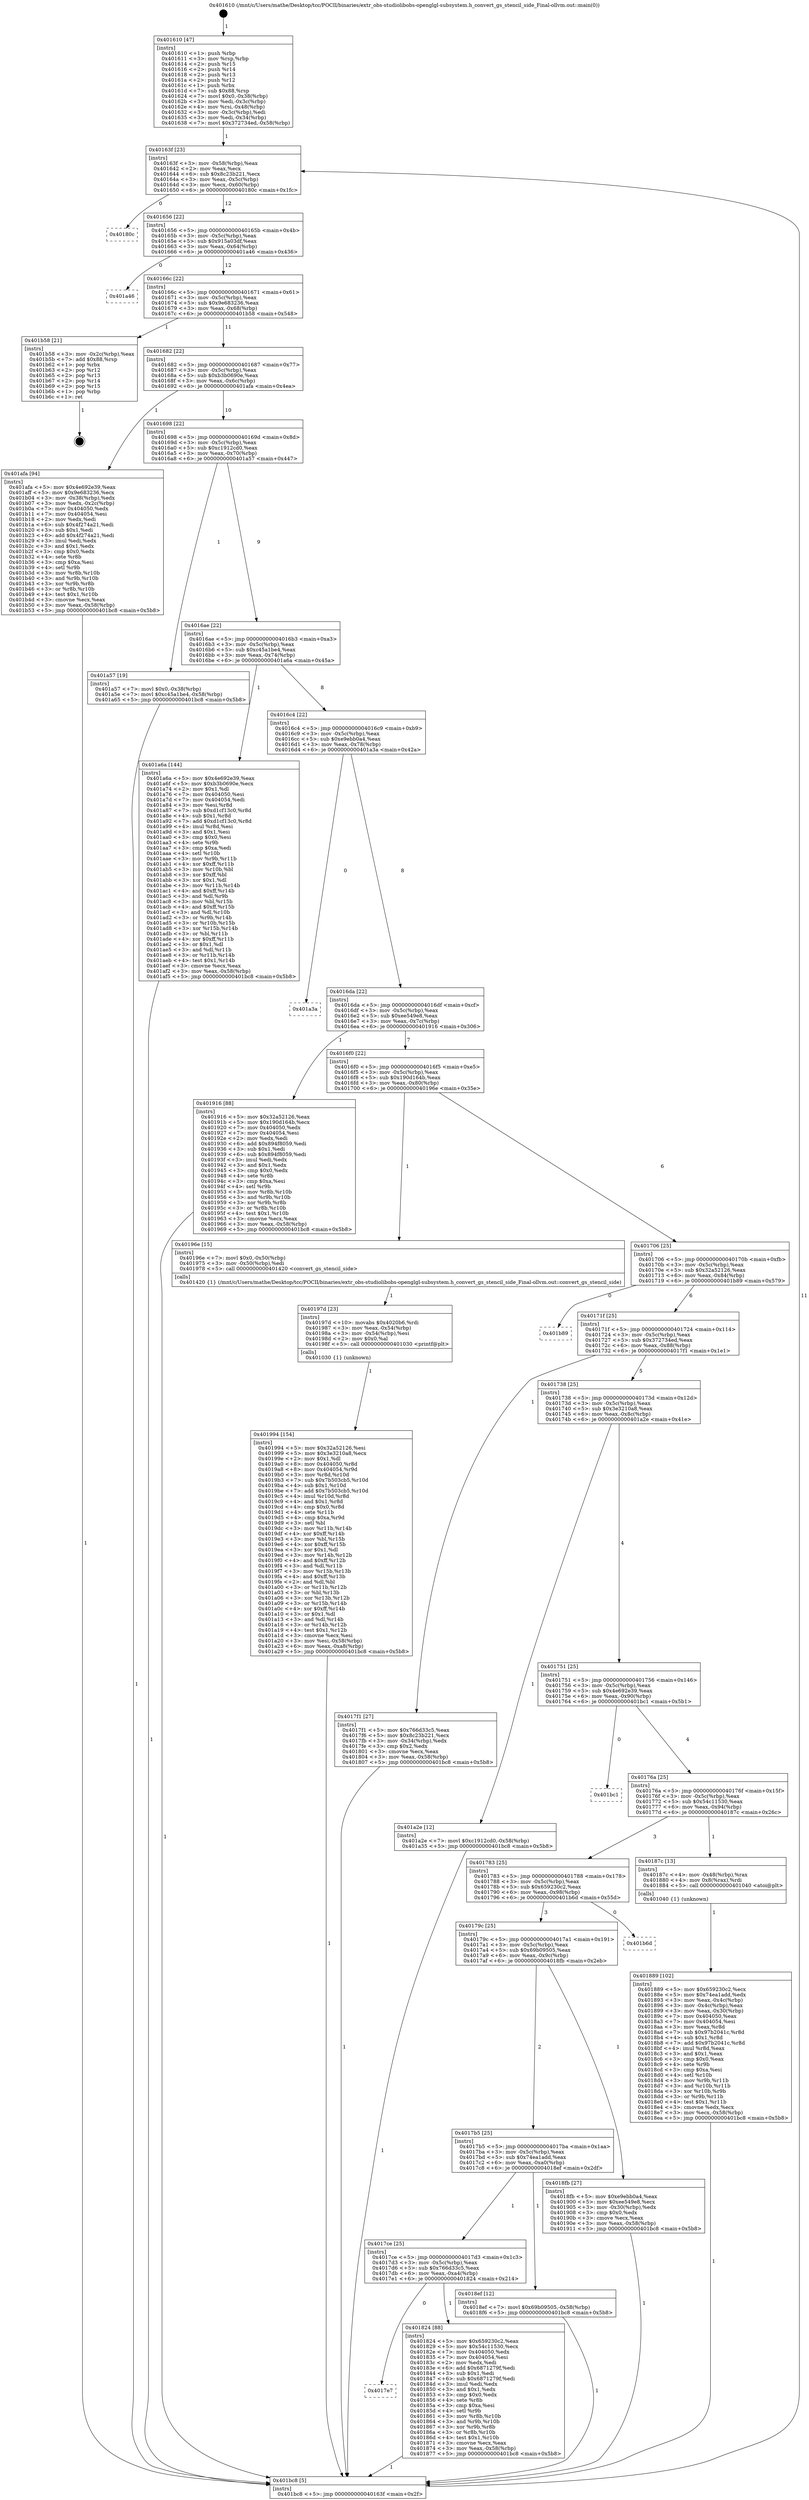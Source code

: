 digraph "0x401610" {
  label = "0x401610 (/mnt/c/Users/mathe/Desktop/tcc/POCII/binaries/extr_obs-studiolibobs-openglgl-subsystem.h_convert_gs_stencil_side_Final-ollvm.out::main(0))"
  labelloc = "t"
  node[shape=record]

  Entry [label="",width=0.3,height=0.3,shape=circle,fillcolor=black,style=filled]
  "0x40163f" [label="{
     0x40163f [23]\l
     | [instrs]\l
     &nbsp;&nbsp;0x40163f \<+3\>: mov -0x58(%rbp),%eax\l
     &nbsp;&nbsp;0x401642 \<+2\>: mov %eax,%ecx\l
     &nbsp;&nbsp;0x401644 \<+6\>: sub $0x8c23b221,%ecx\l
     &nbsp;&nbsp;0x40164a \<+3\>: mov %eax,-0x5c(%rbp)\l
     &nbsp;&nbsp;0x40164d \<+3\>: mov %ecx,-0x60(%rbp)\l
     &nbsp;&nbsp;0x401650 \<+6\>: je 000000000040180c \<main+0x1fc\>\l
  }"]
  "0x40180c" [label="{
     0x40180c\l
  }", style=dashed]
  "0x401656" [label="{
     0x401656 [22]\l
     | [instrs]\l
     &nbsp;&nbsp;0x401656 \<+5\>: jmp 000000000040165b \<main+0x4b\>\l
     &nbsp;&nbsp;0x40165b \<+3\>: mov -0x5c(%rbp),%eax\l
     &nbsp;&nbsp;0x40165e \<+5\>: sub $0x915a03df,%eax\l
     &nbsp;&nbsp;0x401663 \<+3\>: mov %eax,-0x64(%rbp)\l
     &nbsp;&nbsp;0x401666 \<+6\>: je 0000000000401a46 \<main+0x436\>\l
  }"]
  Exit [label="",width=0.3,height=0.3,shape=circle,fillcolor=black,style=filled,peripheries=2]
  "0x401a46" [label="{
     0x401a46\l
  }", style=dashed]
  "0x40166c" [label="{
     0x40166c [22]\l
     | [instrs]\l
     &nbsp;&nbsp;0x40166c \<+5\>: jmp 0000000000401671 \<main+0x61\>\l
     &nbsp;&nbsp;0x401671 \<+3\>: mov -0x5c(%rbp),%eax\l
     &nbsp;&nbsp;0x401674 \<+5\>: sub $0x9e683236,%eax\l
     &nbsp;&nbsp;0x401679 \<+3\>: mov %eax,-0x68(%rbp)\l
     &nbsp;&nbsp;0x40167c \<+6\>: je 0000000000401b58 \<main+0x548\>\l
  }"]
  "0x401994" [label="{
     0x401994 [154]\l
     | [instrs]\l
     &nbsp;&nbsp;0x401994 \<+5\>: mov $0x32a52126,%esi\l
     &nbsp;&nbsp;0x401999 \<+5\>: mov $0x3e3210a8,%ecx\l
     &nbsp;&nbsp;0x40199e \<+2\>: mov $0x1,%dl\l
     &nbsp;&nbsp;0x4019a0 \<+8\>: mov 0x404050,%r8d\l
     &nbsp;&nbsp;0x4019a8 \<+8\>: mov 0x404054,%r9d\l
     &nbsp;&nbsp;0x4019b0 \<+3\>: mov %r8d,%r10d\l
     &nbsp;&nbsp;0x4019b3 \<+7\>: sub $0x7b503cb5,%r10d\l
     &nbsp;&nbsp;0x4019ba \<+4\>: sub $0x1,%r10d\l
     &nbsp;&nbsp;0x4019be \<+7\>: add $0x7b503cb5,%r10d\l
     &nbsp;&nbsp;0x4019c5 \<+4\>: imul %r10d,%r8d\l
     &nbsp;&nbsp;0x4019c9 \<+4\>: and $0x1,%r8d\l
     &nbsp;&nbsp;0x4019cd \<+4\>: cmp $0x0,%r8d\l
     &nbsp;&nbsp;0x4019d1 \<+4\>: sete %r11b\l
     &nbsp;&nbsp;0x4019d5 \<+4\>: cmp $0xa,%r9d\l
     &nbsp;&nbsp;0x4019d9 \<+3\>: setl %bl\l
     &nbsp;&nbsp;0x4019dc \<+3\>: mov %r11b,%r14b\l
     &nbsp;&nbsp;0x4019df \<+4\>: xor $0xff,%r14b\l
     &nbsp;&nbsp;0x4019e3 \<+3\>: mov %bl,%r15b\l
     &nbsp;&nbsp;0x4019e6 \<+4\>: xor $0xff,%r15b\l
     &nbsp;&nbsp;0x4019ea \<+3\>: xor $0x1,%dl\l
     &nbsp;&nbsp;0x4019ed \<+3\>: mov %r14b,%r12b\l
     &nbsp;&nbsp;0x4019f0 \<+4\>: and $0xff,%r12b\l
     &nbsp;&nbsp;0x4019f4 \<+3\>: and %dl,%r11b\l
     &nbsp;&nbsp;0x4019f7 \<+3\>: mov %r15b,%r13b\l
     &nbsp;&nbsp;0x4019fa \<+4\>: and $0xff,%r13b\l
     &nbsp;&nbsp;0x4019fe \<+2\>: and %dl,%bl\l
     &nbsp;&nbsp;0x401a00 \<+3\>: or %r11b,%r12b\l
     &nbsp;&nbsp;0x401a03 \<+3\>: or %bl,%r13b\l
     &nbsp;&nbsp;0x401a06 \<+3\>: xor %r13b,%r12b\l
     &nbsp;&nbsp;0x401a09 \<+3\>: or %r15b,%r14b\l
     &nbsp;&nbsp;0x401a0c \<+4\>: xor $0xff,%r14b\l
     &nbsp;&nbsp;0x401a10 \<+3\>: or $0x1,%dl\l
     &nbsp;&nbsp;0x401a13 \<+3\>: and %dl,%r14b\l
     &nbsp;&nbsp;0x401a16 \<+3\>: or %r14b,%r12b\l
     &nbsp;&nbsp;0x401a19 \<+4\>: test $0x1,%r12b\l
     &nbsp;&nbsp;0x401a1d \<+3\>: cmovne %ecx,%esi\l
     &nbsp;&nbsp;0x401a20 \<+3\>: mov %esi,-0x58(%rbp)\l
     &nbsp;&nbsp;0x401a23 \<+6\>: mov %eax,-0xa8(%rbp)\l
     &nbsp;&nbsp;0x401a29 \<+5\>: jmp 0000000000401bc8 \<main+0x5b8\>\l
  }"]
  "0x401b58" [label="{
     0x401b58 [21]\l
     | [instrs]\l
     &nbsp;&nbsp;0x401b58 \<+3\>: mov -0x2c(%rbp),%eax\l
     &nbsp;&nbsp;0x401b5b \<+7\>: add $0x88,%rsp\l
     &nbsp;&nbsp;0x401b62 \<+1\>: pop %rbx\l
     &nbsp;&nbsp;0x401b63 \<+2\>: pop %r12\l
     &nbsp;&nbsp;0x401b65 \<+2\>: pop %r13\l
     &nbsp;&nbsp;0x401b67 \<+2\>: pop %r14\l
     &nbsp;&nbsp;0x401b69 \<+2\>: pop %r15\l
     &nbsp;&nbsp;0x401b6b \<+1\>: pop %rbp\l
     &nbsp;&nbsp;0x401b6c \<+1\>: ret\l
  }"]
  "0x401682" [label="{
     0x401682 [22]\l
     | [instrs]\l
     &nbsp;&nbsp;0x401682 \<+5\>: jmp 0000000000401687 \<main+0x77\>\l
     &nbsp;&nbsp;0x401687 \<+3\>: mov -0x5c(%rbp),%eax\l
     &nbsp;&nbsp;0x40168a \<+5\>: sub $0xb3b0690e,%eax\l
     &nbsp;&nbsp;0x40168f \<+3\>: mov %eax,-0x6c(%rbp)\l
     &nbsp;&nbsp;0x401692 \<+6\>: je 0000000000401afa \<main+0x4ea\>\l
  }"]
  "0x40197d" [label="{
     0x40197d [23]\l
     | [instrs]\l
     &nbsp;&nbsp;0x40197d \<+10\>: movabs $0x4020b6,%rdi\l
     &nbsp;&nbsp;0x401987 \<+3\>: mov %eax,-0x54(%rbp)\l
     &nbsp;&nbsp;0x40198a \<+3\>: mov -0x54(%rbp),%esi\l
     &nbsp;&nbsp;0x40198d \<+2\>: mov $0x0,%al\l
     &nbsp;&nbsp;0x40198f \<+5\>: call 0000000000401030 \<printf@plt\>\l
     | [calls]\l
     &nbsp;&nbsp;0x401030 \{1\} (unknown)\l
  }"]
  "0x401afa" [label="{
     0x401afa [94]\l
     | [instrs]\l
     &nbsp;&nbsp;0x401afa \<+5\>: mov $0x4e692e39,%eax\l
     &nbsp;&nbsp;0x401aff \<+5\>: mov $0x9e683236,%ecx\l
     &nbsp;&nbsp;0x401b04 \<+3\>: mov -0x38(%rbp),%edx\l
     &nbsp;&nbsp;0x401b07 \<+3\>: mov %edx,-0x2c(%rbp)\l
     &nbsp;&nbsp;0x401b0a \<+7\>: mov 0x404050,%edx\l
     &nbsp;&nbsp;0x401b11 \<+7\>: mov 0x404054,%esi\l
     &nbsp;&nbsp;0x401b18 \<+2\>: mov %edx,%edi\l
     &nbsp;&nbsp;0x401b1a \<+6\>: sub $0x4f274a21,%edi\l
     &nbsp;&nbsp;0x401b20 \<+3\>: sub $0x1,%edi\l
     &nbsp;&nbsp;0x401b23 \<+6\>: add $0x4f274a21,%edi\l
     &nbsp;&nbsp;0x401b29 \<+3\>: imul %edi,%edx\l
     &nbsp;&nbsp;0x401b2c \<+3\>: and $0x1,%edx\l
     &nbsp;&nbsp;0x401b2f \<+3\>: cmp $0x0,%edx\l
     &nbsp;&nbsp;0x401b32 \<+4\>: sete %r8b\l
     &nbsp;&nbsp;0x401b36 \<+3\>: cmp $0xa,%esi\l
     &nbsp;&nbsp;0x401b39 \<+4\>: setl %r9b\l
     &nbsp;&nbsp;0x401b3d \<+3\>: mov %r8b,%r10b\l
     &nbsp;&nbsp;0x401b40 \<+3\>: and %r9b,%r10b\l
     &nbsp;&nbsp;0x401b43 \<+3\>: xor %r9b,%r8b\l
     &nbsp;&nbsp;0x401b46 \<+3\>: or %r8b,%r10b\l
     &nbsp;&nbsp;0x401b49 \<+4\>: test $0x1,%r10b\l
     &nbsp;&nbsp;0x401b4d \<+3\>: cmovne %ecx,%eax\l
     &nbsp;&nbsp;0x401b50 \<+3\>: mov %eax,-0x58(%rbp)\l
     &nbsp;&nbsp;0x401b53 \<+5\>: jmp 0000000000401bc8 \<main+0x5b8\>\l
  }"]
  "0x401698" [label="{
     0x401698 [22]\l
     | [instrs]\l
     &nbsp;&nbsp;0x401698 \<+5\>: jmp 000000000040169d \<main+0x8d\>\l
     &nbsp;&nbsp;0x40169d \<+3\>: mov -0x5c(%rbp),%eax\l
     &nbsp;&nbsp;0x4016a0 \<+5\>: sub $0xc1912cd0,%eax\l
     &nbsp;&nbsp;0x4016a5 \<+3\>: mov %eax,-0x70(%rbp)\l
     &nbsp;&nbsp;0x4016a8 \<+6\>: je 0000000000401a57 \<main+0x447\>\l
  }"]
  "0x401889" [label="{
     0x401889 [102]\l
     | [instrs]\l
     &nbsp;&nbsp;0x401889 \<+5\>: mov $0x659230c2,%ecx\l
     &nbsp;&nbsp;0x40188e \<+5\>: mov $0x74ea1add,%edx\l
     &nbsp;&nbsp;0x401893 \<+3\>: mov %eax,-0x4c(%rbp)\l
     &nbsp;&nbsp;0x401896 \<+3\>: mov -0x4c(%rbp),%eax\l
     &nbsp;&nbsp;0x401899 \<+3\>: mov %eax,-0x30(%rbp)\l
     &nbsp;&nbsp;0x40189c \<+7\>: mov 0x404050,%eax\l
     &nbsp;&nbsp;0x4018a3 \<+7\>: mov 0x404054,%esi\l
     &nbsp;&nbsp;0x4018aa \<+3\>: mov %eax,%r8d\l
     &nbsp;&nbsp;0x4018ad \<+7\>: sub $0x97b2041c,%r8d\l
     &nbsp;&nbsp;0x4018b4 \<+4\>: sub $0x1,%r8d\l
     &nbsp;&nbsp;0x4018b8 \<+7\>: add $0x97b2041c,%r8d\l
     &nbsp;&nbsp;0x4018bf \<+4\>: imul %r8d,%eax\l
     &nbsp;&nbsp;0x4018c3 \<+3\>: and $0x1,%eax\l
     &nbsp;&nbsp;0x4018c6 \<+3\>: cmp $0x0,%eax\l
     &nbsp;&nbsp;0x4018c9 \<+4\>: sete %r9b\l
     &nbsp;&nbsp;0x4018cd \<+3\>: cmp $0xa,%esi\l
     &nbsp;&nbsp;0x4018d0 \<+4\>: setl %r10b\l
     &nbsp;&nbsp;0x4018d4 \<+3\>: mov %r9b,%r11b\l
     &nbsp;&nbsp;0x4018d7 \<+3\>: and %r10b,%r11b\l
     &nbsp;&nbsp;0x4018da \<+3\>: xor %r10b,%r9b\l
     &nbsp;&nbsp;0x4018dd \<+3\>: or %r9b,%r11b\l
     &nbsp;&nbsp;0x4018e0 \<+4\>: test $0x1,%r11b\l
     &nbsp;&nbsp;0x4018e4 \<+3\>: cmovne %edx,%ecx\l
     &nbsp;&nbsp;0x4018e7 \<+3\>: mov %ecx,-0x58(%rbp)\l
     &nbsp;&nbsp;0x4018ea \<+5\>: jmp 0000000000401bc8 \<main+0x5b8\>\l
  }"]
  "0x401a57" [label="{
     0x401a57 [19]\l
     | [instrs]\l
     &nbsp;&nbsp;0x401a57 \<+7\>: movl $0x0,-0x38(%rbp)\l
     &nbsp;&nbsp;0x401a5e \<+7\>: movl $0xc45a1be4,-0x58(%rbp)\l
     &nbsp;&nbsp;0x401a65 \<+5\>: jmp 0000000000401bc8 \<main+0x5b8\>\l
  }"]
  "0x4016ae" [label="{
     0x4016ae [22]\l
     | [instrs]\l
     &nbsp;&nbsp;0x4016ae \<+5\>: jmp 00000000004016b3 \<main+0xa3\>\l
     &nbsp;&nbsp;0x4016b3 \<+3\>: mov -0x5c(%rbp),%eax\l
     &nbsp;&nbsp;0x4016b6 \<+5\>: sub $0xc45a1be4,%eax\l
     &nbsp;&nbsp;0x4016bb \<+3\>: mov %eax,-0x74(%rbp)\l
     &nbsp;&nbsp;0x4016be \<+6\>: je 0000000000401a6a \<main+0x45a\>\l
  }"]
  "0x4017e7" [label="{
     0x4017e7\l
  }", style=dashed]
  "0x401a6a" [label="{
     0x401a6a [144]\l
     | [instrs]\l
     &nbsp;&nbsp;0x401a6a \<+5\>: mov $0x4e692e39,%eax\l
     &nbsp;&nbsp;0x401a6f \<+5\>: mov $0xb3b0690e,%ecx\l
     &nbsp;&nbsp;0x401a74 \<+2\>: mov $0x1,%dl\l
     &nbsp;&nbsp;0x401a76 \<+7\>: mov 0x404050,%esi\l
     &nbsp;&nbsp;0x401a7d \<+7\>: mov 0x404054,%edi\l
     &nbsp;&nbsp;0x401a84 \<+3\>: mov %esi,%r8d\l
     &nbsp;&nbsp;0x401a87 \<+7\>: sub $0xd1cf13c0,%r8d\l
     &nbsp;&nbsp;0x401a8e \<+4\>: sub $0x1,%r8d\l
     &nbsp;&nbsp;0x401a92 \<+7\>: add $0xd1cf13c0,%r8d\l
     &nbsp;&nbsp;0x401a99 \<+4\>: imul %r8d,%esi\l
     &nbsp;&nbsp;0x401a9d \<+3\>: and $0x1,%esi\l
     &nbsp;&nbsp;0x401aa0 \<+3\>: cmp $0x0,%esi\l
     &nbsp;&nbsp;0x401aa3 \<+4\>: sete %r9b\l
     &nbsp;&nbsp;0x401aa7 \<+3\>: cmp $0xa,%edi\l
     &nbsp;&nbsp;0x401aaa \<+4\>: setl %r10b\l
     &nbsp;&nbsp;0x401aae \<+3\>: mov %r9b,%r11b\l
     &nbsp;&nbsp;0x401ab1 \<+4\>: xor $0xff,%r11b\l
     &nbsp;&nbsp;0x401ab5 \<+3\>: mov %r10b,%bl\l
     &nbsp;&nbsp;0x401ab8 \<+3\>: xor $0xff,%bl\l
     &nbsp;&nbsp;0x401abb \<+3\>: xor $0x1,%dl\l
     &nbsp;&nbsp;0x401abe \<+3\>: mov %r11b,%r14b\l
     &nbsp;&nbsp;0x401ac1 \<+4\>: and $0xff,%r14b\l
     &nbsp;&nbsp;0x401ac5 \<+3\>: and %dl,%r9b\l
     &nbsp;&nbsp;0x401ac8 \<+3\>: mov %bl,%r15b\l
     &nbsp;&nbsp;0x401acb \<+4\>: and $0xff,%r15b\l
     &nbsp;&nbsp;0x401acf \<+3\>: and %dl,%r10b\l
     &nbsp;&nbsp;0x401ad2 \<+3\>: or %r9b,%r14b\l
     &nbsp;&nbsp;0x401ad5 \<+3\>: or %r10b,%r15b\l
     &nbsp;&nbsp;0x401ad8 \<+3\>: xor %r15b,%r14b\l
     &nbsp;&nbsp;0x401adb \<+3\>: or %bl,%r11b\l
     &nbsp;&nbsp;0x401ade \<+4\>: xor $0xff,%r11b\l
     &nbsp;&nbsp;0x401ae2 \<+3\>: or $0x1,%dl\l
     &nbsp;&nbsp;0x401ae5 \<+3\>: and %dl,%r11b\l
     &nbsp;&nbsp;0x401ae8 \<+3\>: or %r11b,%r14b\l
     &nbsp;&nbsp;0x401aeb \<+4\>: test $0x1,%r14b\l
     &nbsp;&nbsp;0x401aef \<+3\>: cmovne %ecx,%eax\l
     &nbsp;&nbsp;0x401af2 \<+3\>: mov %eax,-0x58(%rbp)\l
     &nbsp;&nbsp;0x401af5 \<+5\>: jmp 0000000000401bc8 \<main+0x5b8\>\l
  }"]
  "0x4016c4" [label="{
     0x4016c4 [22]\l
     | [instrs]\l
     &nbsp;&nbsp;0x4016c4 \<+5\>: jmp 00000000004016c9 \<main+0xb9\>\l
     &nbsp;&nbsp;0x4016c9 \<+3\>: mov -0x5c(%rbp),%eax\l
     &nbsp;&nbsp;0x4016cc \<+5\>: sub $0xe9ebb0a4,%eax\l
     &nbsp;&nbsp;0x4016d1 \<+3\>: mov %eax,-0x78(%rbp)\l
     &nbsp;&nbsp;0x4016d4 \<+6\>: je 0000000000401a3a \<main+0x42a\>\l
  }"]
  "0x401824" [label="{
     0x401824 [88]\l
     | [instrs]\l
     &nbsp;&nbsp;0x401824 \<+5\>: mov $0x659230c2,%eax\l
     &nbsp;&nbsp;0x401829 \<+5\>: mov $0x54c11530,%ecx\l
     &nbsp;&nbsp;0x40182e \<+7\>: mov 0x404050,%edx\l
     &nbsp;&nbsp;0x401835 \<+7\>: mov 0x404054,%esi\l
     &nbsp;&nbsp;0x40183c \<+2\>: mov %edx,%edi\l
     &nbsp;&nbsp;0x40183e \<+6\>: add $0x6871279f,%edi\l
     &nbsp;&nbsp;0x401844 \<+3\>: sub $0x1,%edi\l
     &nbsp;&nbsp;0x401847 \<+6\>: sub $0x6871279f,%edi\l
     &nbsp;&nbsp;0x40184d \<+3\>: imul %edi,%edx\l
     &nbsp;&nbsp;0x401850 \<+3\>: and $0x1,%edx\l
     &nbsp;&nbsp;0x401853 \<+3\>: cmp $0x0,%edx\l
     &nbsp;&nbsp;0x401856 \<+4\>: sete %r8b\l
     &nbsp;&nbsp;0x40185a \<+3\>: cmp $0xa,%esi\l
     &nbsp;&nbsp;0x40185d \<+4\>: setl %r9b\l
     &nbsp;&nbsp;0x401861 \<+3\>: mov %r8b,%r10b\l
     &nbsp;&nbsp;0x401864 \<+3\>: and %r9b,%r10b\l
     &nbsp;&nbsp;0x401867 \<+3\>: xor %r9b,%r8b\l
     &nbsp;&nbsp;0x40186a \<+3\>: or %r8b,%r10b\l
     &nbsp;&nbsp;0x40186d \<+4\>: test $0x1,%r10b\l
     &nbsp;&nbsp;0x401871 \<+3\>: cmovne %ecx,%eax\l
     &nbsp;&nbsp;0x401874 \<+3\>: mov %eax,-0x58(%rbp)\l
     &nbsp;&nbsp;0x401877 \<+5\>: jmp 0000000000401bc8 \<main+0x5b8\>\l
  }"]
  "0x401a3a" [label="{
     0x401a3a\l
  }", style=dashed]
  "0x4016da" [label="{
     0x4016da [22]\l
     | [instrs]\l
     &nbsp;&nbsp;0x4016da \<+5\>: jmp 00000000004016df \<main+0xcf\>\l
     &nbsp;&nbsp;0x4016df \<+3\>: mov -0x5c(%rbp),%eax\l
     &nbsp;&nbsp;0x4016e2 \<+5\>: sub $0xee549e8,%eax\l
     &nbsp;&nbsp;0x4016e7 \<+3\>: mov %eax,-0x7c(%rbp)\l
     &nbsp;&nbsp;0x4016ea \<+6\>: je 0000000000401916 \<main+0x306\>\l
  }"]
  "0x4017ce" [label="{
     0x4017ce [25]\l
     | [instrs]\l
     &nbsp;&nbsp;0x4017ce \<+5\>: jmp 00000000004017d3 \<main+0x1c3\>\l
     &nbsp;&nbsp;0x4017d3 \<+3\>: mov -0x5c(%rbp),%eax\l
     &nbsp;&nbsp;0x4017d6 \<+5\>: sub $0x766d33c5,%eax\l
     &nbsp;&nbsp;0x4017db \<+6\>: mov %eax,-0xa4(%rbp)\l
     &nbsp;&nbsp;0x4017e1 \<+6\>: je 0000000000401824 \<main+0x214\>\l
  }"]
  "0x401916" [label="{
     0x401916 [88]\l
     | [instrs]\l
     &nbsp;&nbsp;0x401916 \<+5\>: mov $0x32a52126,%eax\l
     &nbsp;&nbsp;0x40191b \<+5\>: mov $0x190d164b,%ecx\l
     &nbsp;&nbsp;0x401920 \<+7\>: mov 0x404050,%edx\l
     &nbsp;&nbsp;0x401927 \<+7\>: mov 0x404054,%esi\l
     &nbsp;&nbsp;0x40192e \<+2\>: mov %edx,%edi\l
     &nbsp;&nbsp;0x401930 \<+6\>: add $0x894f8059,%edi\l
     &nbsp;&nbsp;0x401936 \<+3\>: sub $0x1,%edi\l
     &nbsp;&nbsp;0x401939 \<+6\>: sub $0x894f8059,%edi\l
     &nbsp;&nbsp;0x40193f \<+3\>: imul %edi,%edx\l
     &nbsp;&nbsp;0x401942 \<+3\>: and $0x1,%edx\l
     &nbsp;&nbsp;0x401945 \<+3\>: cmp $0x0,%edx\l
     &nbsp;&nbsp;0x401948 \<+4\>: sete %r8b\l
     &nbsp;&nbsp;0x40194c \<+3\>: cmp $0xa,%esi\l
     &nbsp;&nbsp;0x40194f \<+4\>: setl %r9b\l
     &nbsp;&nbsp;0x401953 \<+3\>: mov %r8b,%r10b\l
     &nbsp;&nbsp;0x401956 \<+3\>: and %r9b,%r10b\l
     &nbsp;&nbsp;0x401959 \<+3\>: xor %r9b,%r8b\l
     &nbsp;&nbsp;0x40195c \<+3\>: or %r8b,%r10b\l
     &nbsp;&nbsp;0x40195f \<+4\>: test $0x1,%r10b\l
     &nbsp;&nbsp;0x401963 \<+3\>: cmovne %ecx,%eax\l
     &nbsp;&nbsp;0x401966 \<+3\>: mov %eax,-0x58(%rbp)\l
     &nbsp;&nbsp;0x401969 \<+5\>: jmp 0000000000401bc8 \<main+0x5b8\>\l
  }"]
  "0x4016f0" [label="{
     0x4016f0 [22]\l
     | [instrs]\l
     &nbsp;&nbsp;0x4016f0 \<+5\>: jmp 00000000004016f5 \<main+0xe5\>\l
     &nbsp;&nbsp;0x4016f5 \<+3\>: mov -0x5c(%rbp),%eax\l
     &nbsp;&nbsp;0x4016f8 \<+5\>: sub $0x190d164b,%eax\l
     &nbsp;&nbsp;0x4016fd \<+3\>: mov %eax,-0x80(%rbp)\l
     &nbsp;&nbsp;0x401700 \<+6\>: je 000000000040196e \<main+0x35e\>\l
  }"]
  "0x4018ef" [label="{
     0x4018ef [12]\l
     | [instrs]\l
     &nbsp;&nbsp;0x4018ef \<+7\>: movl $0x69b09505,-0x58(%rbp)\l
     &nbsp;&nbsp;0x4018f6 \<+5\>: jmp 0000000000401bc8 \<main+0x5b8\>\l
  }"]
  "0x40196e" [label="{
     0x40196e [15]\l
     | [instrs]\l
     &nbsp;&nbsp;0x40196e \<+7\>: movl $0x0,-0x50(%rbp)\l
     &nbsp;&nbsp;0x401975 \<+3\>: mov -0x50(%rbp),%edi\l
     &nbsp;&nbsp;0x401978 \<+5\>: call 0000000000401420 \<convert_gs_stencil_side\>\l
     | [calls]\l
     &nbsp;&nbsp;0x401420 \{1\} (/mnt/c/Users/mathe/Desktop/tcc/POCII/binaries/extr_obs-studiolibobs-openglgl-subsystem.h_convert_gs_stencil_side_Final-ollvm.out::convert_gs_stencil_side)\l
  }"]
  "0x401706" [label="{
     0x401706 [25]\l
     | [instrs]\l
     &nbsp;&nbsp;0x401706 \<+5\>: jmp 000000000040170b \<main+0xfb\>\l
     &nbsp;&nbsp;0x40170b \<+3\>: mov -0x5c(%rbp),%eax\l
     &nbsp;&nbsp;0x40170e \<+5\>: sub $0x32a52126,%eax\l
     &nbsp;&nbsp;0x401713 \<+6\>: mov %eax,-0x84(%rbp)\l
     &nbsp;&nbsp;0x401719 \<+6\>: je 0000000000401b89 \<main+0x579\>\l
  }"]
  "0x4017b5" [label="{
     0x4017b5 [25]\l
     | [instrs]\l
     &nbsp;&nbsp;0x4017b5 \<+5\>: jmp 00000000004017ba \<main+0x1aa\>\l
     &nbsp;&nbsp;0x4017ba \<+3\>: mov -0x5c(%rbp),%eax\l
     &nbsp;&nbsp;0x4017bd \<+5\>: sub $0x74ea1add,%eax\l
     &nbsp;&nbsp;0x4017c2 \<+6\>: mov %eax,-0xa0(%rbp)\l
     &nbsp;&nbsp;0x4017c8 \<+6\>: je 00000000004018ef \<main+0x2df\>\l
  }"]
  "0x401b89" [label="{
     0x401b89\l
  }", style=dashed]
  "0x40171f" [label="{
     0x40171f [25]\l
     | [instrs]\l
     &nbsp;&nbsp;0x40171f \<+5\>: jmp 0000000000401724 \<main+0x114\>\l
     &nbsp;&nbsp;0x401724 \<+3\>: mov -0x5c(%rbp),%eax\l
     &nbsp;&nbsp;0x401727 \<+5\>: sub $0x372734ed,%eax\l
     &nbsp;&nbsp;0x40172c \<+6\>: mov %eax,-0x88(%rbp)\l
     &nbsp;&nbsp;0x401732 \<+6\>: je 00000000004017f1 \<main+0x1e1\>\l
  }"]
  "0x4018fb" [label="{
     0x4018fb [27]\l
     | [instrs]\l
     &nbsp;&nbsp;0x4018fb \<+5\>: mov $0xe9ebb0a4,%eax\l
     &nbsp;&nbsp;0x401900 \<+5\>: mov $0xee549e8,%ecx\l
     &nbsp;&nbsp;0x401905 \<+3\>: mov -0x30(%rbp),%edx\l
     &nbsp;&nbsp;0x401908 \<+3\>: cmp $0x0,%edx\l
     &nbsp;&nbsp;0x40190b \<+3\>: cmove %ecx,%eax\l
     &nbsp;&nbsp;0x40190e \<+3\>: mov %eax,-0x58(%rbp)\l
     &nbsp;&nbsp;0x401911 \<+5\>: jmp 0000000000401bc8 \<main+0x5b8\>\l
  }"]
  "0x4017f1" [label="{
     0x4017f1 [27]\l
     | [instrs]\l
     &nbsp;&nbsp;0x4017f1 \<+5\>: mov $0x766d33c5,%eax\l
     &nbsp;&nbsp;0x4017f6 \<+5\>: mov $0x8c23b221,%ecx\l
     &nbsp;&nbsp;0x4017fb \<+3\>: mov -0x34(%rbp),%edx\l
     &nbsp;&nbsp;0x4017fe \<+3\>: cmp $0x2,%edx\l
     &nbsp;&nbsp;0x401801 \<+3\>: cmovne %ecx,%eax\l
     &nbsp;&nbsp;0x401804 \<+3\>: mov %eax,-0x58(%rbp)\l
     &nbsp;&nbsp;0x401807 \<+5\>: jmp 0000000000401bc8 \<main+0x5b8\>\l
  }"]
  "0x401738" [label="{
     0x401738 [25]\l
     | [instrs]\l
     &nbsp;&nbsp;0x401738 \<+5\>: jmp 000000000040173d \<main+0x12d\>\l
     &nbsp;&nbsp;0x40173d \<+3\>: mov -0x5c(%rbp),%eax\l
     &nbsp;&nbsp;0x401740 \<+5\>: sub $0x3e3210a8,%eax\l
     &nbsp;&nbsp;0x401745 \<+6\>: mov %eax,-0x8c(%rbp)\l
     &nbsp;&nbsp;0x40174b \<+6\>: je 0000000000401a2e \<main+0x41e\>\l
  }"]
  "0x401bc8" [label="{
     0x401bc8 [5]\l
     | [instrs]\l
     &nbsp;&nbsp;0x401bc8 \<+5\>: jmp 000000000040163f \<main+0x2f\>\l
  }"]
  "0x401610" [label="{
     0x401610 [47]\l
     | [instrs]\l
     &nbsp;&nbsp;0x401610 \<+1\>: push %rbp\l
     &nbsp;&nbsp;0x401611 \<+3\>: mov %rsp,%rbp\l
     &nbsp;&nbsp;0x401614 \<+2\>: push %r15\l
     &nbsp;&nbsp;0x401616 \<+2\>: push %r14\l
     &nbsp;&nbsp;0x401618 \<+2\>: push %r13\l
     &nbsp;&nbsp;0x40161a \<+2\>: push %r12\l
     &nbsp;&nbsp;0x40161c \<+1\>: push %rbx\l
     &nbsp;&nbsp;0x40161d \<+7\>: sub $0x88,%rsp\l
     &nbsp;&nbsp;0x401624 \<+7\>: movl $0x0,-0x38(%rbp)\l
     &nbsp;&nbsp;0x40162b \<+3\>: mov %edi,-0x3c(%rbp)\l
     &nbsp;&nbsp;0x40162e \<+4\>: mov %rsi,-0x48(%rbp)\l
     &nbsp;&nbsp;0x401632 \<+3\>: mov -0x3c(%rbp),%edi\l
     &nbsp;&nbsp;0x401635 \<+3\>: mov %edi,-0x34(%rbp)\l
     &nbsp;&nbsp;0x401638 \<+7\>: movl $0x372734ed,-0x58(%rbp)\l
  }"]
  "0x40179c" [label="{
     0x40179c [25]\l
     | [instrs]\l
     &nbsp;&nbsp;0x40179c \<+5\>: jmp 00000000004017a1 \<main+0x191\>\l
     &nbsp;&nbsp;0x4017a1 \<+3\>: mov -0x5c(%rbp),%eax\l
     &nbsp;&nbsp;0x4017a4 \<+5\>: sub $0x69b09505,%eax\l
     &nbsp;&nbsp;0x4017a9 \<+6\>: mov %eax,-0x9c(%rbp)\l
     &nbsp;&nbsp;0x4017af \<+6\>: je 00000000004018fb \<main+0x2eb\>\l
  }"]
  "0x401a2e" [label="{
     0x401a2e [12]\l
     | [instrs]\l
     &nbsp;&nbsp;0x401a2e \<+7\>: movl $0xc1912cd0,-0x58(%rbp)\l
     &nbsp;&nbsp;0x401a35 \<+5\>: jmp 0000000000401bc8 \<main+0x5b8\>\l
  }"]
  "0x401751" [label="{
     0x401751 [25]\l
     | [instrs]\l
     &nbsp;&nbsp;0x401751 \<+5\>: jmp 0000000000401756 \<main+0x146\>\l
     &nbsp;&nbsp;0x401756 \<+3\>: mov -0x5c(%rbp),%eax\l
     &nbsp;&nbsp;0x401759 \<+5\>: sub $0x4e692e39,%eax\l
     &nbsp;&nbsp;0x40175e \<+6\>: mov %eax,-0x90(%rbp)\l
     &nbsp;&nbsp;0x401764 \<+6\>: je 0000000000401bc1 \<main+0x5b1\>\l
  }"]
  "0x401b6d" [label="{
     0x401b6d\l
  }", style=dashed]
  "0x401bc1" [label="{
     0x401bc1\l
  }", style=dashed]
  "0x40176a" [label="{
     0x40176a [25]\l
     | [instrs]\l
     &nbsp;&nbsp;0x40176a \<+5\>: jmp 000000000040176f \<main+0x15f\>\l
     &nbsp;&nbsp;0x40176f \<+3\>: mov -0x5c(%rbp),%eax\l
     &nbsp;&nbsp;0x401772 \<+5\>: sub $0x54c11530,%eax\l
     &nbsp;&nbsp;0x401777 \<+6\>: mov %eax,-0x94(%rbp)\l
     &nbsp;&nbsp;0x40177d \<+6\>: je 000000000040187c \<main+0x26c\>\l
  }"]
  "0x401783" [label="{
     0x401783 [25]\l
     | [instrs]\l
     &nbsp;&nbsp;0x401783 \<+5\>: jmp 0000000000401788 \<main+0x178\>\l
     &nbsp;&nbsp;0x401788 \<+3\>: mov -0x5c(%rbp),%eax\l
     &nbsp;&nbsp;0x40178b \<+5\>: sub $0x659230c2,%eax\l
     &nbsp;&nbsp;0x401790 \<+6\>: mov %eax,-0x98(%rbp)\l
     &nbsp;&nbsp;0x401796 \<+6\>: je 0000000000401b6d \<main+0x55d\>\l
  }"]
  "0x40187c" [label="{
     0x40187c [13]\l
     | [instrs]\l
     &nbsp;&nbsp;0x40187c \<+4\>: mov -0x48(%rbp),%rax\l
     &nbsp;&nbsp;0x401880 \<+4\>: mov 0x8(%rax),%rdi\l
     &nbsp;&nbsp;0x401884 \<+5\>: call 0000000000401040 \<atoi@plt\>\l
     | [calls]\l
     &nbsp;&nbsp;0x401040 \{1\} (unknown)\l
  }"]
  Entry -> "0x401610" [label=" 1"]
  "0x40163f" -> "0x40180c" [label=" 0"]
  "0x40163f" -> "0x401656" [label=" 12"]
  "0x401b58" -> Exit [label=" 1"]
  "0x401656" -> "0x401a46" [label=" 0"]
  "0x401656" -> "0x40166c" [label=" 12"]
  "0x401afa" -> "0x401bc8" [label=" 1"]
  "0x40166c" -> "0x401b58" [label=" 1"]
  "0x40166c" -> "0x401682" [label=" 11"]
  "0x401a6a" -> "0x401bc8" [label=" 1"]
  "0x401682" -> "0x401afa" [label=" 1"]
  "0x401682" -> "0x401698" [label=" 10"]
  "0x401a57" -> "0x401bc8" [label=" 1"]
  "0x401698" -> "0x401a57" [label=" 1"]
  "0x401698" -> "0x4016ae" [label=" 9"]
  "0x401a2e" -> "0x401bc8" [label=" 1"]
  "0x4016ae" -> "0x401a6a" [label=" 1"]
  "0x4016ae" -> "0x4016c4" [label=" 8"]
  "0x401994" -> "0x401bc8" [label=" 1"]
  "0x4016c4" -> "0x401a3a" [label=" 0"]
  "0x4016c4" -> "0x4016da" [label=" 8"]
  "0x40197d" -> "0x401994" [label=" 1"]
  "0x4016da" -> "0x401916" [label=" 1"]
  "0x4016da" -> "0x4016f0" [label=" 7"]
  "0x401916" -> "0x401bc8" [label=" 1"]
  "0x4016f0" -> "0x40196e" [label=" 1"]
  "0x4016f0" -> "0x401706" [label=" 6"]
  "0x4018fb" -> "0x401bc8" [label=" 1"]
  "0x401706" -> "0x401b89" [label=" 0"]
  "0x401706" -> "0x40171f" [label=" 6"]
  "0x401889" -> "0x401bc8" [label=" 1"]
  "0x40171f" -> "0x4017f1" [label=" 1"]
  "0x40171f" -> "0x401738" [label=" 5"]
  "0x4017f1" -> "0x401bc8" [label=" 1"]
  "0x401610" -> "0x40163f" [label=" 1"]
  "0x401bc8" -> "0x40163f" [label=" 11"]
  "0x40187c" -> "0x401889" [label=" 1"]
  "0x401738" -> "0x401a2e" [label=" 1"]
  "0x401738" -> "0x401751" [label=" 4"]
  "0x4017ce" -> "0x4017e7" [label=" 0"]
  "0x401751" -> "0x401bc1" [label=" 0"]
  "0x401751" -> "0x40176a" [label=" 4"]
  "0x4017ce" -> "0x401824" [label=" 1"]
  "0x40176a" -> "0x40187c" [label=" 1"]
  "0x40176a" -> "0x401783" [label=" 3"]
  "0x40196e" -> "0x40197d" [label=" 1"]
  "0x401783" -> "0x401b6d" [label=" 0"]
  "0x401783" -> "0x40179c" [label=" 3"]
  "0x401824" -> "0x401bc8" [label=" 1"]
  "0x40179c" -> "0x4018fb" [label=" 1"]
  "0x40179c" -> "0x4017b5" [label=" 2"]
  "0x4018ef" -> "0x401bc8" [label=" 1"]
  "0x4017b5" -> "0x4018ef" [label=" 1"]
  "0x4017b5" -> "0x4017ce" [label=" 1"]
}
